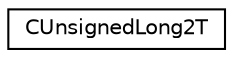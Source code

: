 digraph "Graphical Class Hierarchy"
{
 // LATEX_PDF_SIZE
  edge [fontname="Helvetica",fontsize="10",labelfontname="Helvetica",labelfontsize="10"];
  node [fontname="Helvetica",fontsize="10",shape=record];
  rankdir="LR";
  Node0 [label="CUnsignedLong2T",height=0.2,width=0.4,color="black", fillcolor="white", style="filled",URL="$structCUnsignedLong2T.html",tooltip="Helper struct used to store two integral types as one entity."];
}
